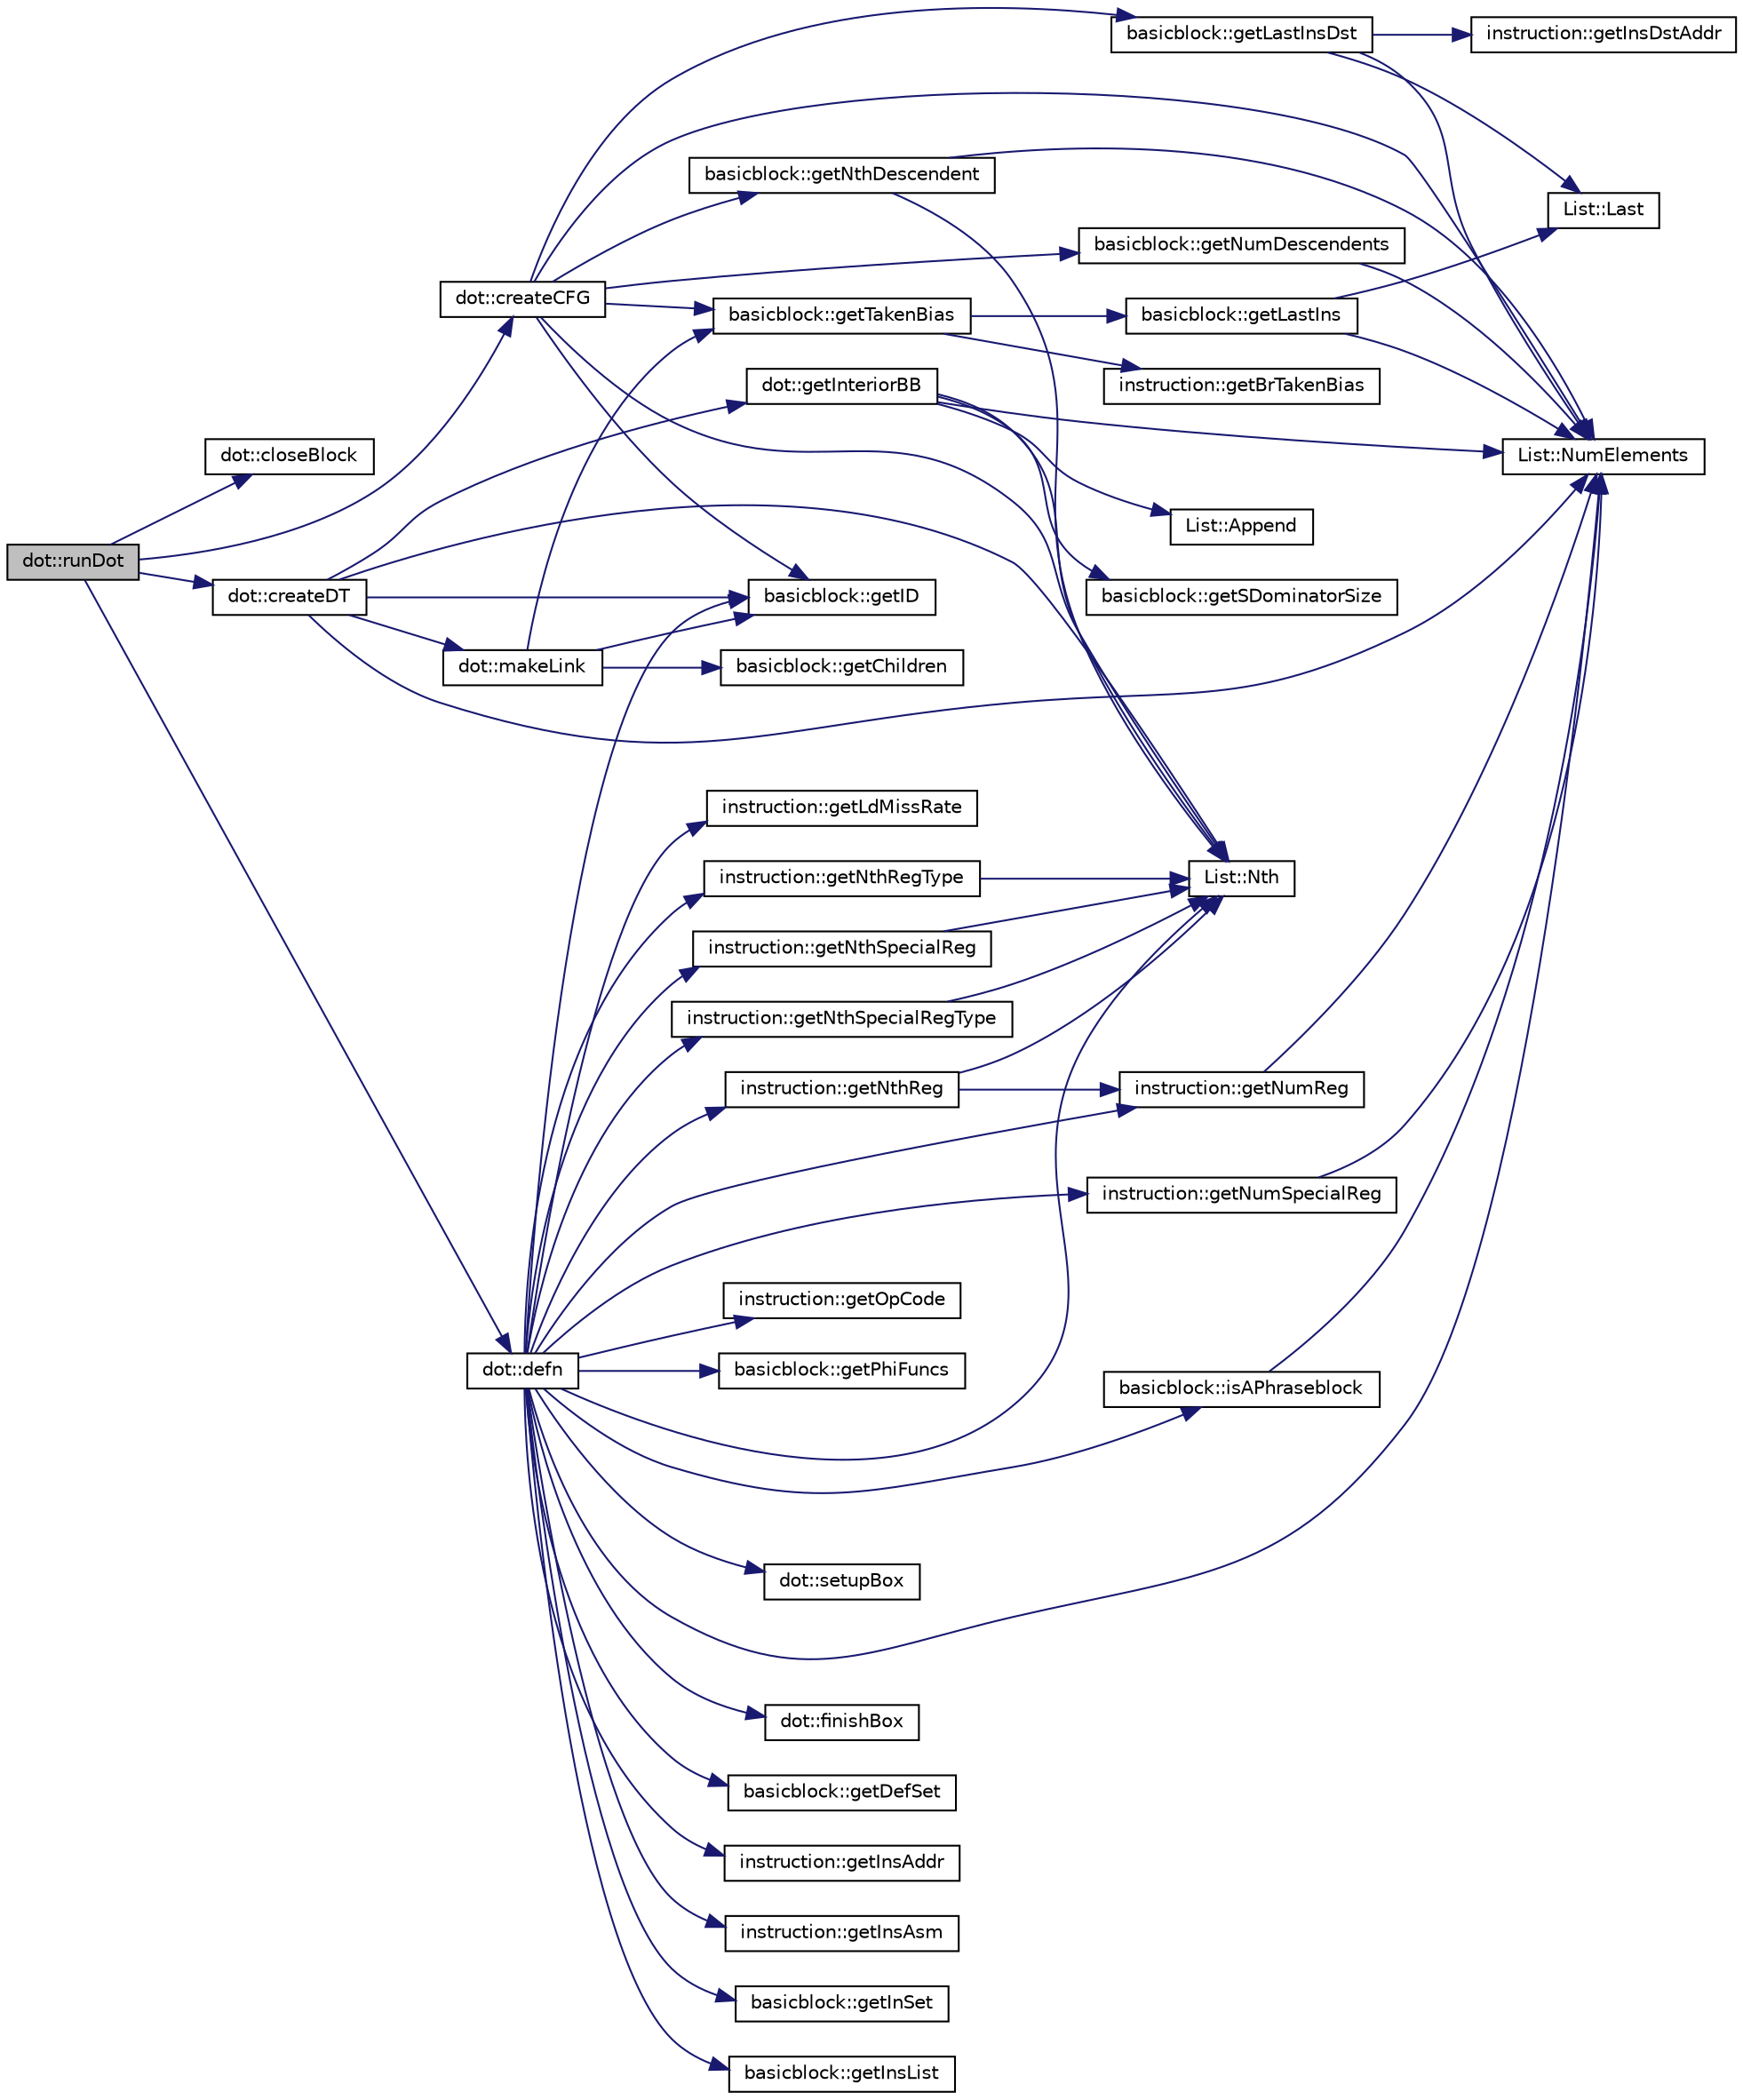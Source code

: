 digraph G
{
  edge [fontname="Helvetica",fontsize="10",labelfontname="Helvetica",labelfontsize="10"];
  node [fontname="Helvetica",fontsize="10",shape=record];
  rankdir=LR;
  Node1 [label="dot::runDot",height=0.2,width=0.4,color="black", fillcolor="grey75", style="filled" fontcolor="black"];
  Node1 -> Node2 [color="midnightblue",fontsize="10",style="solid"];
  Node2 [label="dot::closeBlock",height=0.2,width=0.4,color="black", fillcolor="white", style="filled",URL="$classdot.html#a1ecb5d30b724c5f6bb49db212f3152de"];
  Node1 -> Node3 [color="midnightblue",fontsize="10",style="solid"];
  Node3 [label="dot::createCFG",height=0.2,width=0.4,color="black", fillcolor="white", style="filled",URL="$classdot.html#a34bd8df7c73a49901267dc3ca9209385"];
  Node3 -> Node4 [color="midnightblue",fontsize="10",style="solid"];
  Node4 [label="basicblock::getID",height=0.2,width=0.4,color="black", fillcolor="white", style="filled",URL="$classbasicblock.html#aff434c369968fe5fb3151d8ec00665b4"];
  Node3 -> Node5 [color="midnightblue",fontsize="10",style="solid"];
  Node5 [label="basicblock::getLastInsDst",height=0.2,width=0.4,color="black", fillcolor="white", style="filled",URL="$classbasicblock.html#a5c04fc7ec170aa4d395928b7c4ca0392"];
  Node5 -> Node6 [color="midnightblue",fontsize="10",style="solid"];
  Node6 [label="instruction::getInsDstAddr",height=0.2,width=0.4,color="black", fillcolor="white", style="filled",URL="$classinstruction.html#a600fd1454a34eca9a64057e3c019a795"];
  Node5 -> Node7 [color="midnightblue",fontsize="10",style="solid"];
  Node7 [label="List::Last",height=0.2,width=0.4,color="black", fillcolor="white", style="filled",URL="$classList.html#a6d48ac6d8dc07d30d726298dd60b5b03"];
  Node5 -> Node8 [color="midnightblue",fontsize="10",style="solid"];
  Node8 [label="List::NumElements",height=0.2,width=0.4,color="black", fillcolor="white", style="filled",URL="$classList.html#ac2e9d50f703b01bf643fa6ce50837c26"];
  Node3 -> Node9 [color="midnightblue",fontsize="10",style="solid"];
  Node9 [label="basicblock::getNthDescendent",height=0.2,width=0.4,color="black", fillcolor="white", style="filled",URL="$classbasicblock.html#a571a65129ed999a167803d516cb9455e"];
  Node9 -> Node10 [color="midnightblue",fontsize="10",style="solid"];
  Node10 [label="List::Nth",height=0.2,width=0.4,color="black", fillcolor="white", style="filled",URL="$classList.html#a5eb964816de33c85e1d46658ddf8c6c4"];
  Node9 -> Node8 [color="midnightblue",fontsize="10",style="solid"];
  Node3 -> Node11 [color="midnightblue",fontsize="10",style="solid"];
  Node11 [label="basicblock::getNumDescendents",height=0.2,width=0.4,color="black", fillcolor="white", style="filled",URL="$classbasicblock.html#a42700afdf9102a0f287690f4f8c487f9"];
  Node11 -> Node8 [color="midnightblue",fontsize="10",style="solid"];
  Node3 -> Node12 [color="midnightblue",fontsize="10",style="solid"];
  Node12 [label="basicblock::getTakenBias",height=0.2,width=0.4,color="black", fillcolor="white", style="filled",URL="$classbasicblock.html#afdffc2f38dc3e93c9125a1e4d205f4e9"];
  Node12 -> Node13 [color="midnightblue",fontsize="10",style="solid"];
  Node13 [label="instruction::getBrTakenBias",height=0.2,width=0.4,color="black", fillcolor="white", style="filled",URL="$classinstruction.html#ac2be260e8fce5e0615bd68bed97cb591"];
  Node12 -> Node14 [color="midnightblue",fontsize="10",style="solid"];
  Node14 [label="basicblock::getLastIns",height=0.2,width=0.4,color="black", fillcolor="white", style="filled",URL="$classbasicblock.html#a99fb16d14456bb07b0033a0489ced872"];
  Node14 -> Node7 [color="midnightblue",fontsize="10",style="solid"];
  Node14 -> Node8 [color="midnightblue",fontsize="10",style="solid"];
  Node3 -> Node10 [color="midnightblue",fontsize="10",style="solid"];
  Node3 -> Node8 [color="midnightblue",fontsize="10",style="solid"];
  Node1 -> Node15 [color="midnightblue",fontsize="10",style="solid"];
  Node15 [label="dot::createDT",height=0.2,width=0.4,color="black", fillcolor="white", style="filled",URL="$classdot.html#aa1638f8d762e0f431cef55da49e92ede"];
  Node15 -> Node4 [color="midnightblue",fontsize="10",style="solid"];
  Node15 -> Node16 [color="midnightblue",fontsize="10",style="solid"];
  Node16 [label="dot::getInteriorBB",height=0.2,width=0.4,color="black", fillcolor="white", style="filled",URL="$classdot.html#af20dc816d263a9b3496d8241c339e235"];
  Node16 -> Node17 [color="midnightblue",fontsize="10",style="solid"];
  Node17 [label="List::Append",height=0.2,width=0.4,color="black", fillcolor="white", style="filled",URL="$classList.html#a473190098e38206d0125b0737245e613"];
  Node16 -> Node18 [color="midnightblue",fontsize="10",style="solid"];
  Node18 [label="basicblock::getSDominatorSize",height=0.2,width=0.4,color="black", fillcolor="white", style="filled",URL="$classbasicblock.html#ab3f5925d649492e0a3e73f4f9075ca7d"];
  Node16 -> Node10 [color="midnightblue",fontsize="10",style="solid"];
  Node16 -> Node8 [color="midnightblue",fontsize="10",style="solid"];
  Node15 -> Node19 [color="midnightblue",fontsize="10",style="solid"];
  Node19 [label="dot::makeLink",height=0.2,width=0.4,color="black", fillcolor="white", style="filled",URL="$classdot.html#acfd091941aef16273c4ebe92ef536742"];
  Node19 -> Node20 [color="midnightblue",fontsize="10",style="solid"];
  Node20 [label="basicblock::getChildren",height=0.2,width=0.4,color="black", fillcolor="white", style="filled",URL="$classbasicblock.html#a6dde8501c965eb860dcc5bf63fcb06f2"];
  Node19 -> Node4 [color="midnightblue",fontsize="10",style="solid"];
  Node19 -> Node12 [color="midnightblue",fontsize="10",style="solid"];
  Node15 -> Node10 [color="midnightblue",fontsize="10",style="solid"];
  Node15 -> Node8 [color="midnightblue",fontsize="10",style="solid"];
  Node1 -> Node21 [color="midnightblue",fontsize="10",style="solid"];
  Node21 [label="dot::defn",height=0.2,width=0.4,color="black", fillcolor="white", style="filled",URL="$classdot.html#af56f68484dcec4b943a6a77d261080a6"];
  Node21 -> Node22 [color="midnightblue",fontsize="10",style="solid"];
  Node22 [label="dot::finishBox",height=0.2,width=0.4,color="black", fillcolor="white", style="filled",URL="$classdot.html#ac3912d5b73db012838fb8b37c1ed00bc"];
  Node21 -> Node23 [color="midnightblue",fontsize="10",style="solid"];
  Node23 [label="basicblock::getDefSet",height=0.2,width=0.4,color="black", fillcolor="white", style="filled",URL="$classbasicblock.html#a208aa13365196998e48936c287242a77"];
  Node21 -> Node4 [color="midnightblue",fontsize="10",style="solid"];
  Node21 -> Node24 [color="midnightblue",fontsize="10",style="solid"];
  Node24 [label="instruction::getInsAddr",height=0.2,width=0.4,color="black", fillcolor="white", style="filled",URL="$classinstruction.html#ac1fabe854c85726785052c7a5ebf6d39"];
  Node21 -> Node25 [color="midnightblue",fontsize="10",style="solid"];
  Node25 [label="instruction::getInsAsm",height=0.2,width=0.4,color="black", fillcolor="white", style="filled",URL="$classinstruction.html#a9404c158382339e863846837c9b252aa"];
  Node21 -> Node26 [color="midnightblue",fontsize="10",style="solid"];
  Node26 [label="basicblock::getInSet",height=0.2,width=0.4,color="black", fillcolor="white", style="filled",URL="$classbasicblock.html#a449cfdd7832d738451da0d773f45a120"];
  Node21 -> Node27 [color="midnightblue",fontsize="10",style="solid"];
  Node27 [label="basicblock::getInsList",height=0.2,width=0.4,color="black", fillcolor="white", style="filled",URL="$classbasicblock.html#adc40d816c82feedc1f7027fc29470d90"];
  Node21 -> Node28 [color="midnightblue",fontsize="10",style="solid"];
  Node28 [label="instruction::getLdMissRate",height=0.2,width=0.4,color="black", fillcolor="white", style="filled",URL="$classinstruction.html#a14d57791b666452fdb91973e35c39c2e"];
  Node21 -> Node29 [color="midnightblue",fontsize="10",style="solid"];
  Node29 [label="instruction::getNthReg",height=0.2,width=0.4,color="black", fillcolor="white", style="filled",URL="$classinstruction.html#a54412da0ee022e05101d4fb92ee879b9"];
  Node29 -> Node30 [color="midnightblue",fontsize="10",style="solid"];
  Node30 [label="instruction::getNumReg",height=0.2,width=0.4,color="black", fillcolor="white", style="filled",URL="$classinstruction.html#af64e1265e882da7e152bd47cb7794c3b"];
  Node30 -> Node8 [color="midnightblue",fontsize="10",style="solid"];
  Node29 -> Node10 [color="midnightblue",fontsize="10",style="solid"];
  Node21 -> Node31 [color="midnightblue",fontsize="10",style="solid"];
  Node31 [label="instruction::getNthRegType",height=0.2,width=0.4,color="black", fillcolor="white", style="filled",URL="$classinstruction.html#a9701f53aafaf1b2298378665059cef33"];
  Node31 -> Node10 [color="midnightblue",fontsize="10",style="solid"];
  Node21 -> Node32 [color="midnightblue",fontsize="10",style="solid"];
  Node32 [label="instruction::getNthSpecialReg",height=0.2,width=0.4,color="black", fillcolor="white", style="filled",URL="$classinstruction.html#a9f05970767f31d158fdb6beb0ae6a3df"];
  Node32 -> Node10 [color="midnightblue",fontsize="10",style="solid"];
  Node21 -> Node33 [color="midnightblue",fontsize="10",style="solid"];
  Node33 [label="instruction::getNthSpecialRegType",height=0.2,width=0.4,color="black", fillcolor="white", style="filled",URL="$classinstruction.html#a4210fe4a5a94f67cdcd7c25075e8f23b"];
  Node33 -> Node10 [color="midnightblue",fontsize="10",style="solid"];
  Node21 -> Node30 [color="midnightblue",fontsize="10",style="solid"];
  Node21 -> Node34 [color="midnightblue",fontsize="10",style="solid"];
  Node34 [label="instruction::getNumSpecialReg",height=0.2,width=0.4,color="black", fillcolor="white", style="filled",URL="$classinstruction.html#a123544344e4578778985e3b6a34dea8c"];
  Node34 -> Node8 [color="midnightblue",fontsize="10",style="solid"];
  Node21 -> Node35 [color="midnightblue",fontsize="10",style="solid"];
  Node35 [label="instruction::getOpCode",height=0.2,width=0.4,color="black", fillcolor="white", style="filled",URL="$classinstruction.html#a47d6ca18417d4f185495eb9be2844f07"];
  Node21 -> Node36 [color="midnightblue",fontsize="10",style="solid"];
  Node36 [label="basicblock::getPhiFuncs",height=0.2,width=0.4,color="black", fillcolor="white", style="filled",URL="$classbasicblock.html#a3b5148a1563478d689e1e3796ebd7dba"];
  Node21 -> Node37 [color="midnightblue",fontsize="10",style="solid"];
  Node37 [label="basicblock::isAPhraseblock",height=0.2,width=0.4,color="black", fillcolor="white", style="filled",URL="$classbasicblock.html#a88276960d345d6849dbe02c9debbb94e"];
  Node37 -> Node8 [color="midnightblue",fontsize="10",style="solid"];
  Node21 -> Node10 [color="midnightblue",fontsize="10",style="solid"];
  Node21 -> Node8 [color="midnightblue",fontsize="10",style="solid"];
  Node21 -> Node38 [color="midnightblue",fontsize="10",style="solid"];
  Node38 [label="dot::setupBox",height=0.2,width=0.4,color="black", fillcolor="white", style="filled",URL="$classdot.html#a27540f28ccdbe6e62d32e727561fb185"];
}
